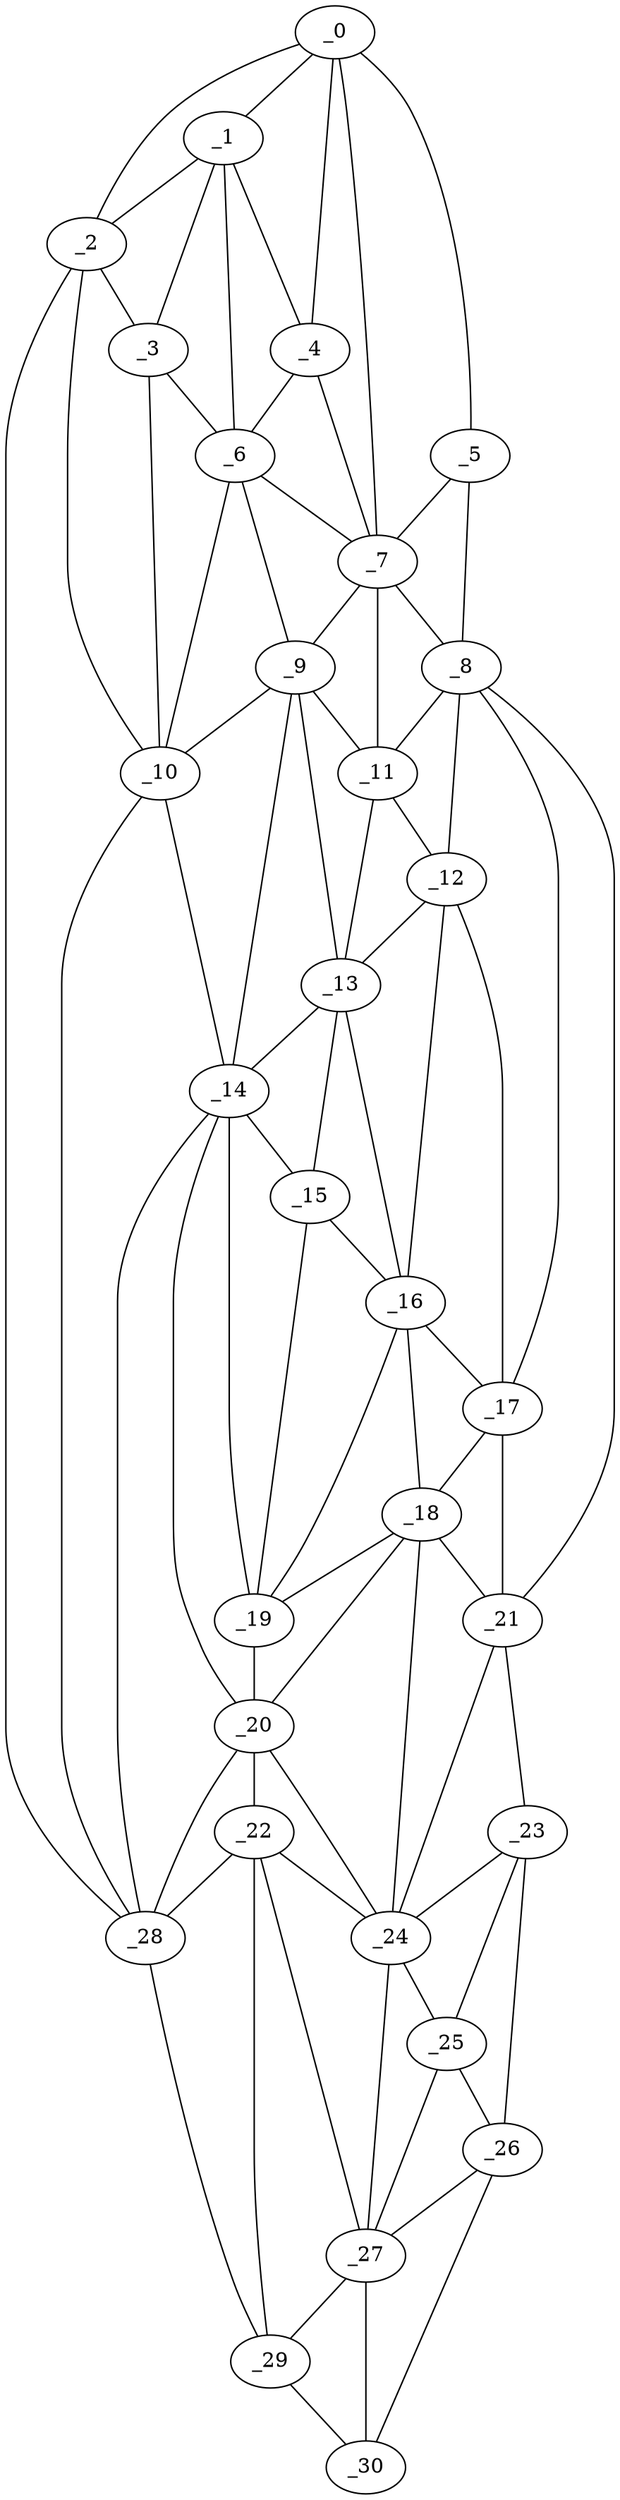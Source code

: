 graph "obj19__0.gxl" {
	_0	 [x=8,
		y=72];
	_1	 [x=13,
		y=59];
	_0 -- _1	 [valence=1];
	_2	 [x=14,
		y=49];
	_0 -- _2	 [valence=1];
	_4	 [x=16,
		y=67];
	_0 -- _4	 [valence=2];
	_5	 [x=17,
		y=88];
	_0 -- _5	 [valence=1];
	_7	 [x=24,
		y=78];
	_0 -- _7	 [valence=1];
	_1 -- _2	 [valence=2];
	_3	 [x=15,
		y=53];
	_1 -- _3	 [valence=1];
	_1 -- _4	 [valence=1];
	_6	 [x=22,
		y=64];
	_1 -- _6	 [valence=2];
	_2 -- _3	 [valence=2];
	_10	 [x=33,
		y=49];
	_2 -- _10	 [valence=2];
	_28	 [x=114,
		y=39];
	_2 -- _28	 [valence=1];
	_3 -- _6	 [valence=2];
	_3 -- _10	 [valence=1];
	_4 -- _6	 [valence=2];
	_4 -- _7	 [valence=1];
	_5 -- _7	 [valence=2];
	_8	 [x=29,
		y=90];
	_5 -- _8	 [valence=1];
	_6 -- _7	 [valence=2];
	_9	 [x=32,
		y=64];
	_6 -- _9	 [valence=2];
	_6 -- _10	 [valence=2];
	_7 -- _8	 [valence=1];
	_7 -- _9	 [valence=2];
	_11	 [x=35,
		y=78];
	_7 -- _11	 [valence=2];
	_8 -- _11	 [valence=2];
	_12	 [x=42,
		y=86];
	_8 -- _12	 [valence=2];
	_17	 [x=65,
		y=86];
	_8 -- _17	 [valence=2];
	_21	 [x=76,
		y=89];
	_8 -- _21	 [valence=1];
	_9 -- _10	 [valence=2];
	_9 -- _11	 [valence=2];
	_13	 [x=43,
		y=77];
	_9 -- _13	 [valence=2];
	_14	 [x=48,
		y=54];
	_9 -- _14	 [valence=2];
	_10 -- _14	 [valence=1];
	_10 -- _28	 [valence=2];
	_11 -- _12	 [valence=2];
	_11 -- _13	 [valence=1];
	_12 -- _13	 [valence=2];
	_16	 [x=64,
		y=77];
	_12 -- _16	 [valence=1];
	_12 -- _17	 [valence=2];
	_13 -- _14	 [valence=1];
	_15	 [x=59,
		y=64];
	_13 -- _15	 [valence=2];
	_13 -- _16	 [valence=2];
	_14 -- _15	 [valence=1];
	_19	 [x=71,
		y=63];
	_14 -- _19	 [valence=2];
	_20	 [x=76,
		y=63];
	_14 -- _20	 [valence=2];
	_14 -- _28	 [valence=2];
	_15 -- _16	 [valence=2];
	_15 -- _19	 [valence=1];
	_16 -- _17	 [valence=2];
	_18	 [x=70,
		y=78];
	_16 -- _18	 [valence=2];
	_16 -- _19	 [valence=1];
	_17 -- _18	 [valence=1];
	_17 -- _21	 [valence=2];
	_18 -- _19	 [valence=2];
	_18 -- _20	 [valence=1];
	_18 -- _21	 [valence=2];
	_24	 [x=95,
		y=72];
	_18 -- _24	 [valence=2];
	_19 -- _20	 [valence=1];
	_22	 [x=92,
		y=62];
	_20 -- _22	 [valence=1];
	_20 -- _24	 [valence=2];
	_20 -- _28	 [valence=1];
	_23	 [x=93,
		y=88];
	_21 -- _23	 [valence=1];
	_21 -- _24	 [valence=1];
	_22 -- _24	 [valence=2];
	_27	 [x=109,
		y=70];
	_22 -- _27	 [valence=2];
	_22 -- _28	 [valence=2];
	_29	 [x=120,
		y=56];
	_22 -- _29	 [valence=2];
	_23 -- _24	 [valence=2];
	_25	 [x=102,
		y=77];
	_23 -- _25	 [valence=1];
	_26	 [x=108,
		y=86];
	_23 -- _26	 [valence=1];
	_24 -- _25	 [valence=2];
	_24 -- _27	 [valence=2];
	_25 -- _26	 [valence=1];
	_25 -- _27	 [valence=2];
	_26 -- _27	 [valence=1];
	_30	 [x=123,
		y=78];
	_26 -- _30	 [valence=1];
	_27 -- _29	 [valence=1];
	_27 -- _30	 [valence=2];
	_28 -- _29	 [valence=1];
	_29 -- _30	 [valence=1];
}
